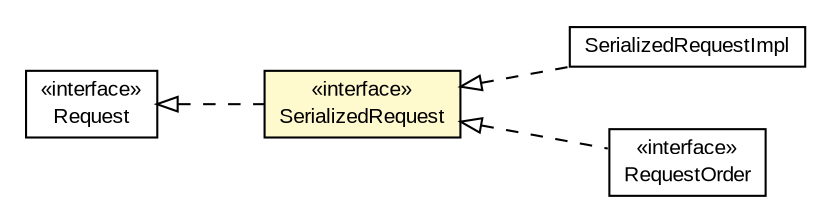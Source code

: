 #!/usr/local/bin/dot
#
# Class diagram 
# Generated by UMLGraph version R5_6-24-gf6e263 (http://www.umlgraph.org/)
#

digraph G {
	edge [fontname="arial",fontsize=10,labelfontname="arial",labelfontsize=10];
	node [fontname="arial",fontsize=10,shape=plaintext];
	nodesep=0.25;
	ranksep=0.5;
	rankdir=LR;
	// io.reinert.requestor.SerializedRequestImpl
	c11167 [label=<<table title="io.reinert.requestor.SerializedRequestImpl" border="0" cellborder="1" cellspacing="0" cellpadding="2" port="p" href="./SerializedRequestImpl.html">
		<tr><td><table border="0" cellspacing="0" cellpadding="1">
<tr><td align="center" balign="center"> SerializedRequestImpl </td></tr>
		</table></td></tr>
		</table>>, URL="./SerializedRequestImpl.html", fontname="arial", fontcolor="black", fontsize=10.0];
	// io.reinert.requestor.SerializedRequest
	c11168 [label=<<table title="io.reinert.requestor.SerializedRequest" border="0" cellborder="1" cellspacing="0" cellpadding="2" port="p" bgcolor="lemonChiffon" href="./SerializedRequest.html">
		<tr><td><table border="0" cellspacing="0" cellpadding="1">
<tr><td align="center" balign="center"> &#171;interface&#187; </td></tr>
<tr><td align="center" balign="center"> SerializedRequest </td></tr>
		</table></td></tr>
		</table>>, URL="./SerializedRequest.html", fontname="arial", fontcolor="black", fontsize=10.0];
	// io.reinert.requestor.RequestOrder
	c11186 [label=<<table title="io.reinert.requestor.RequestOrder" border="0" cellborder="1" cellspacing="0" cellpadding="2" port="p" href="./RequestOrder.html">
		<tr><td><table border="0" cellspacing="0" cellpadding="1">
<tr><td align="center" balign="center"> &#171;interface&#187; </td></tr>
<tr><td align="center" balign="center"> RequestOrder </td></tr>
		</table></td></tr>
		</table>>, URL="./RequestOrder.html", fontname="arial", fontcolor="black", fontsize=10.0];
	// io.reinert.requestor.Request
	c11199 [label=<<table title="io.reinert.requestor.Request" border="0" cellborder="1" cellspacing="0" cellpadding="2" port="p" href="./Request.html">
		<tr><td><table border="0" cellspacing="0" cellpadding="1">
<tr><td align="center" balign="center"> &#171;interface&#187; </td></tr>
<tr><td align="center" balign="center"> Request </td></tr>
		</table></td></tr>
		</table>>, URL="./Request.html", fontname="arial", fontcolor="black", fontsize=10.0];
	//io.reinert.requestor.SerializedRequestImpl implements io.reinert.requestor.SerializedRequest
	c11168:p -> c11167:p [dir=back,arrowtail=empty,style=dashed];
	//io.reinert.requestor.SerializedRequest implements io.reinert.requestor.Request
	c11199:p -> c11168:p [dir=back,arrowtail=empty,style=dashed];
	//io.reinert.requestor.RequestOrder implements io.reinert.requestor.SerializedRequest
	c11168:p -> c11186:p [dir=back,arrowtail=empty,style=dashed];
}

